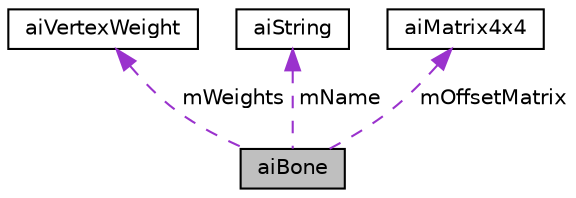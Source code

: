 digraph "aiBone"
{
  edge [fontname="Helvetica",fontsize="10",labelfontname="Helvetica",labelfontsize="10"];
  node [fontname="Helvetica",fontsize="10",shape=record];
  Node1 [label="aiBone",height=0.2,width=0.4,color="black", fillcolor="grey75", style="filled" fontcolor="black"];
  Node2 -> Node1 [dir="back",color="darkorchid3",fontsize="10",style="dashed",label=" mWeights" ,fontname="Helvetica"];
  Node2 [label="aiVertexWeight",height=0.2,width=0.4,color="black", fillcolor="white", style="filled",URL="$structai_vertex_weight.html",tooltip="A single influence of a bone on a vertex. "];
  Node3 -> Node1 [dir="back",color="darkorchid3",fontsize="10",style="dashed",label=" mName" ,fontname="Helvetica"];
  Node3 [label="aiString",height=0.2,width=0.4,color="black", fillcolor="white", style="filled",URL="$structai_string.html"];
  Node4 -> Node1 [dir="back",color="darkorchid3",fontsize="10",style="dashed",label=" mOffsetMatrix" ,fontname="Helvetica"];
  Node4 [label="aiMatrix4x4",height=0.2,width=0.4,color="black", fillcolor="white", style="filled",URL="$structai_matrix4x4.html"];
}
